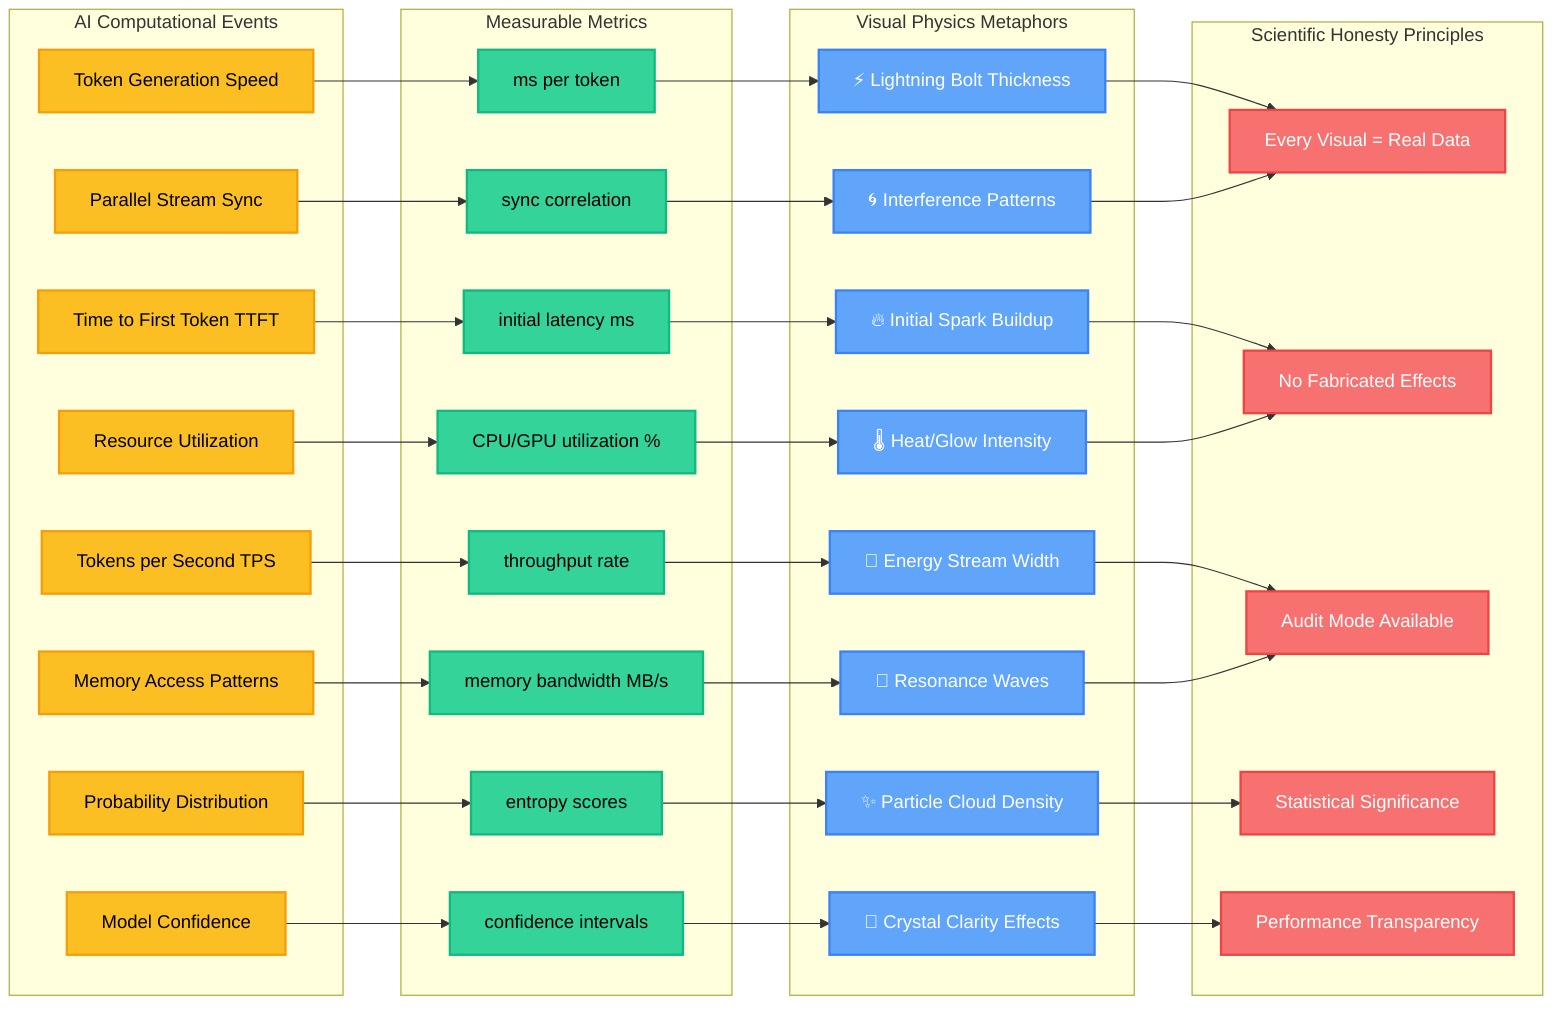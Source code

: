 graph LR
    subgraph "AI Computational Events"
        A1[Token Generation Speed]
        A2[Time to First Token TTFT]
        A3[Tokens per Second TPS]
        A4[Probability Distribution]
        A5[Model Confidence]
        A6[Parallel Stream Sync]
        A7[Resource Utilization]
        A8[Memory Access Patterns]
    end
    
    subgraph "Visual Physics Metaphors"
        V1[⚡ Lightning Bolt Thickness]
        V2[🔥 Initial Spark Buildup]
        V3[🌊 Energy Stream Width]
        V4[✨ Particle Cloud Density]
        V5[💎 Crystal Clarity Effects]
        V6[🌀 Interference Patterns]
        V7[🌡️ Heat/Glow Intensity]
        V8[🎵 Resonance Waves]
    end
    
    subgraph "Measurable Metrics"
        M1[ms per token]
        M2[initial latency ms]
        M3[throughput rate]
        M4[entropy scores]
        M5[confidence intervals]
        M6[sync correlation]
        M7[CPU/GPU utilization %]
        M8[memory bandwidth MB/s]
    end
    
    A1 --> M1 --> V1
    A2 --> M2 --> V2
    A3 --> M3 --> V3
    A4 --> M4 --> V4
    A5 --> M5 --> V5
    A6 --> M6 --> V6
    A7 --> M7 --> V7
    A8 --> M8 --> V8
    
    subgraph "Scientific Honesty Principles"
        S1[Every Visual = Real Data]
        S2[No Fabricated Effects]
        S3[Audit Mode Available]
        S4[Statistical Significance]
        S5[Performance Transparency]
    end
    
    V1 --> S1
    V2 --> S2
    V3 --> S3
    V4 --> S4
    V5 --> S5
    V6 --> S1
    V7 --> S2
    V8 --> S3
    
    classDef computational fill:#fbbf24,stroke:#f59e0b,stroke-width:2px,color:#000
    classDef visual fill:#60a5fa,stroke:#3b82f6,stroke-width:2px,color:#fff
    classDef metric fill:#34d399,stroke:#10b981,stroke-width:2px,color:#000
    classDef principle fill:#f87171,stroke:#ef4444,stroke-width:2px,color:#fff
    
    class A1,A2,A3,A4,A5,A6,A7,A8 computational
    class V1,V2,V3,V4,V5,V6,V7,V8 visual
    class M1,M2,M3,M4,M5,M6,M7,M8 metric
    class S1,S2,S3,S4,S5 principle